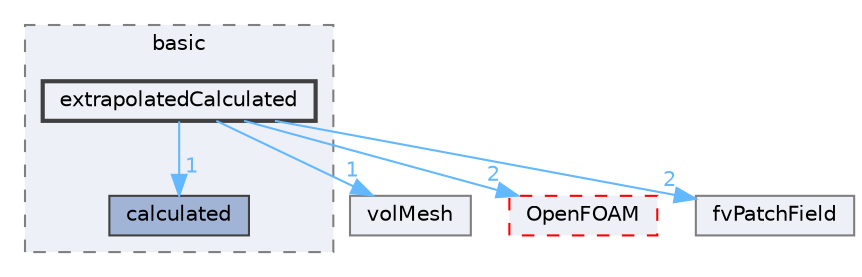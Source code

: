 digraph "src/finiteVolume/fields/fvPatchFields/basic/extrapolatedCalculated"
{
 // LATEX_PDF_SIZE
  bgcolor="transparent";
  edge [fontname=Helvetica,fontsize=10,labelfontname=Helvetica,labelfontsize=10];
  node [fontname=Helvetica,fontsize=10,shape=box,height=0.2,width=0.4];
  compound=true
  subgraph clusterdir_546b14c9025d30bb5b92fa069dbdd82c {
    graph [ bgcolor="#edf0f7", pencolor="grey50", label="basic", fontname=Helvetica,fontsize=10 style="filled,dashed", URL="dir_546b14c9025d30bb5b92fa069dbdd82c.html",tooltip=""]
  dir_a0201b82c51fa1da75dacfe3ae38b4ae [label="calculated", fillcolor="#a2b4d6", color="grey25", style="filled", URL="dir_a0201b82c51fa1da75dacfe3ae38b4ae.html",tooltip=""];
  dir_899dc76ada32d78c74f53590a4d2cd51 [label="extrapolatedCalculated", fillcolor="#edf0f7", color="grey25", style="filled,bold", URL="dir_899dc76ada32d78c74f53590a4d2cd51.html",tooltip=""];
  }
  dir_1a4209badf8dc5d7c181708103efea60 [label="volMesh", fillcolor="#edf0f7", color="grey50", style="filled", URL="dir_1a4209badf8dc5d7c181708103efea60.html",tooltip=""];
  dir_c5473ff19b20e6ec4dfe5c310b3778a8 [label="OpenFOAM", fillcolor="#edf0f7", color="red", style="filled,dashed", URL="dir_c5473ff19b20e6ec4dfe5c310b3778a8.html",tooltip=""];
  dir_6b9423849569a7ee618201e7cfce9eaa [label="fvPatchField", fillcolor="#edf0f7", color="grey50", style="filled", URL="dir_6b9423849569a7ee618201e7cfce9eaa.html",tooltip=""];
  dir_899dc76ada32d78c74f53590a4d2cd51->dir_1a4209badf8dc5d7c181708103efea60 [headlabel="1", labeldistance=1.5 headhref="dir_001229_004299.html" href="dir_001229_004299.html" color="steelblue1" fontcolor="steelblue1"];
  dir_899dc76ada32d78c74f53590a4d2cd51->dir_6b9423849569a7ee618201e7cfce9eaa [headlabel="2", labeldistance=1.5 headhref="dir_001229_001564.html" href="dir_001229_001564.html" color="steelblue1" fontcolor="steelblue1"];
  dir_899dc76ada32d78c74f53590a4d2cd51->dir_a0201b82c51fa1da75dacfe3ae38b4ae [headlabel="1", labeldistance=1.5 headhref="dir_001229_000390.html" href="dir_001229_000390.html" color="steelblue1" fontcolor="steelblue1"];
  dir_899dc76ada32d78c74f53590a4d2cd51->dir_c5473ff19b20e6ec4dfe5c310b3778a8 [headlabel="2", labeldistance=1.5 headhref="dir_001229_002695.html" href="dir_001229_002695.html" color="steelblue1" fontcolor="steelblue1"];
}
